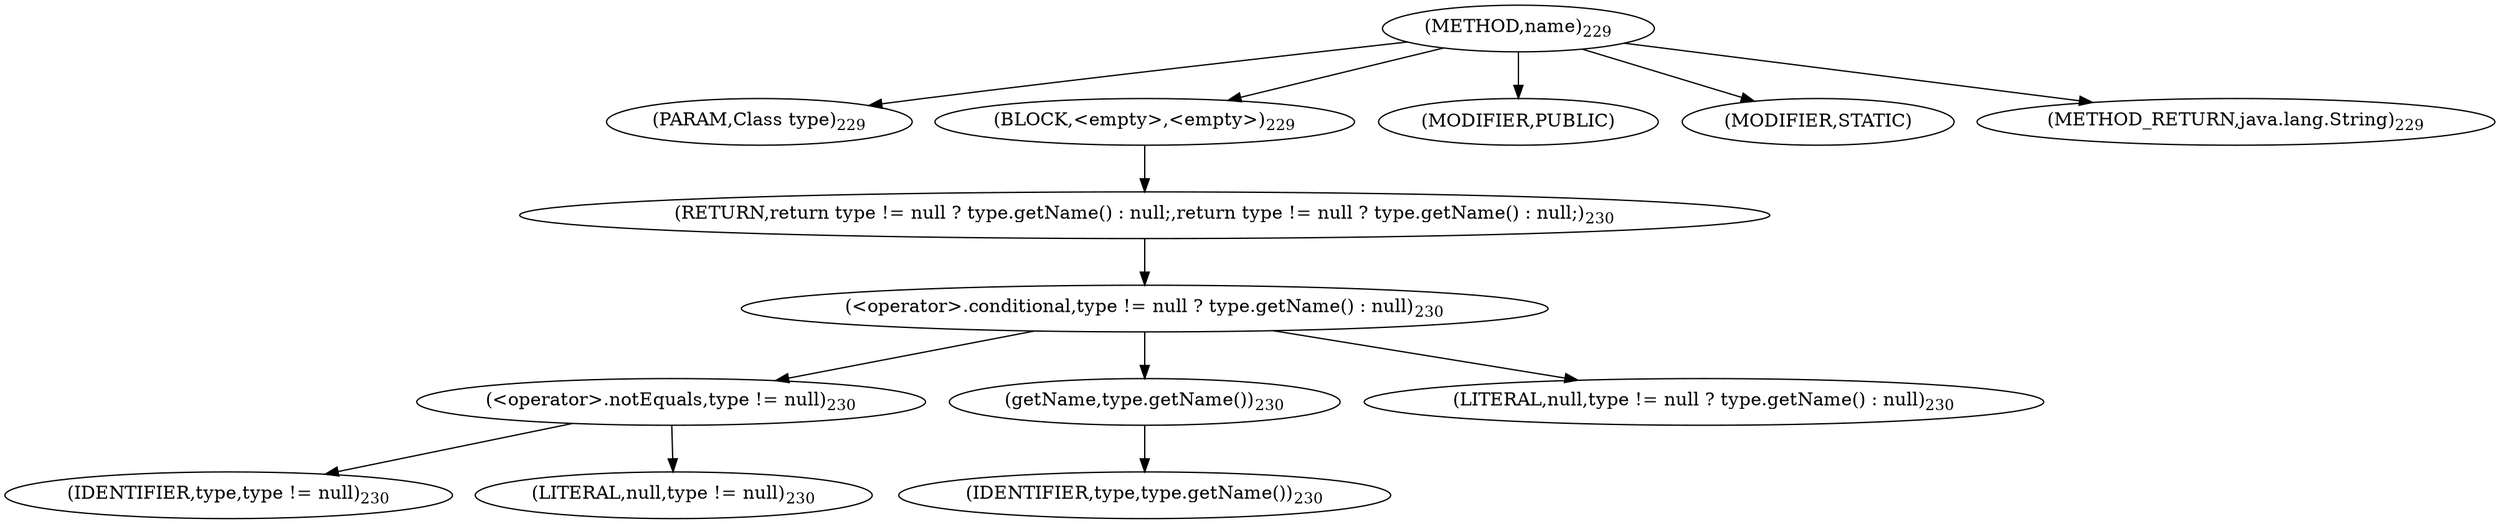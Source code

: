 digraph "name" {  
"477" [label = <(METHOD,name)<SUB>229</SUB>> ]
"478" [label = <(PARAM,Class type)<SUB>229</SUB>> ]
"479" [label = <(BLOCK,&lt;empty&gt;,&lt;empty&gt;)<SUB>229</SUB>> ]
"480" [label = <(RETURN,return type != null ? type.getName() : null;,return type != null ? type.getName() : null;)<SUB>230</SUB>> ]
"481" [label = <(&lt;operator&gt;.conditional,type != null ? type.getName() : null)<SUB>230</SUB>> ]
"482" [label = <(&lt;operator&gt;.notEquals,type != null)<SUB>230</SUB>> ]
"483" [label = <(IDENTIFIER,type,type != null)<SUB>230</SUB>> ]
"484" [label = <(LITERAL,null,type != null)<SUB>230</SUB>> ]
"485" [label = <(getName,type.getName())<SUB>230</SUB>> ]
"486" [label = <(IDENTIFIER,type,type.getName())<SUB>230</SUB>> ]
"487" [label = <(LITERAL,null,type != null ? type.getName() : null)<SUB>230</SUB>> ]
"488" [label = <(MODIFIER,PUBLIC)> ]
"489" [label = <(MODIFIER,STATIC)> ]
"490" [label = <(METHOD_RETURN,java.lang.String)<SUB>229</SUB>> ]
  "477" -> "478" 
  "477" -> "479" 
  "477" -> "488" 
  "477" -> "489" 
  "477" -> "490" 
  "479" -> "480" 
  "480" -> "481" 
  "481" -> "482" 
  "481" -> "485" 
  "481" -> "487" 
  "482" -> "483" 
  "482" -> "484" 
  "485" -> "486" 
}
